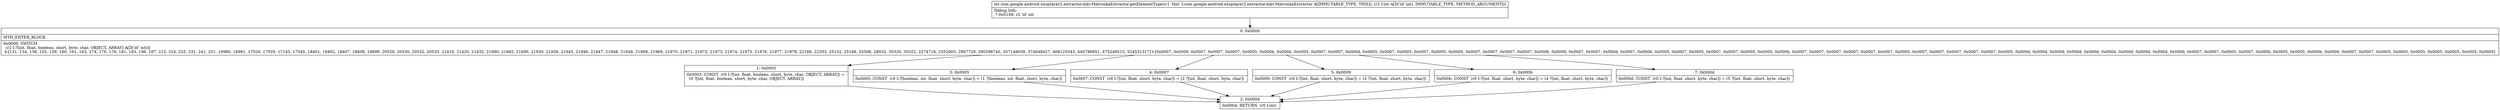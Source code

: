 digraph "CFG forcom.google.android.exoplayer2.extractor.mkv.MatroskaExtractor.getElementType(I)I" {
Node_0 [shape=record,label="{0\:\ 0x0000|MTH_ENTER_BLOCK\l|0x0000: SWITCH  \l  (r2 I:?[int, float, boolean, short, byte, char, OBJECT, ARRAY] A[D('id' int)])\l k:[131, 134, 136, 155, 159, 160, 161, 163, 174, 176, 179, 181, 183, 186, 187, 215, 224, 225, 231, 241, 251, 16980, 16981, 17026, 17029, 17143, 17545, 18401, 18402, 18407, 18408, 19899, 20529, 20530, 20532, 20533, 21419, 21420, 21432, 21680, 21682, 21690, 21930, 21936, 21945, 21946, 21947, 21948, 21949, 21968, 21969, 21970, 21971, 21972, 21973, 21974, 21975, 21976, 21977, 21978, 22186, 22203, 25152, 25188, 25506, 28032, 30320, 30322, 2274716, 2352003, 2807729, 290298740, 357149030, 374648427, 408125543, 440786851, 475249515, 524531317] t:[0x0007, 0x0009, 0x0007, 0x0007, 0x0007, 0x0005, 0x000b, 0x000b, 0x0005, 0x0007, 0x0007, 0x000d, 0x0005, 0x0007, 0x0005, 0x0007, 0x0005, 0x0005, 0x0007, 0x0007, 0x0007, 0x0007, 0x000b, 0x0009, 0x0007, 0x0007, 0x000d, 0x0007, 0x000b, 0x0005, 0x0007, 0x0005, 0x0007, 0x0007, 0x0005, 0x0005, 0x000b, 0x0007, 0x0007, 0x0007, 0x0007, 0x0007, 0x0007, 0x0005, 0x0007, 0x0007, 0x0007, 0x0007, 0x0007, 0x0005, 0x000d, 0x000d, 0x000d, 0x000d, 0x000d, 0x000d, 0x000d, 0x000d, 0x000d, 0x000d, 0x0007, 0x0007, 0x0005, 0x0007, 0x000b, 0x0005, 0x0005, 0x000b, 0x0009, 0x0007, 0x0007, 0x0005, 0x0005, 0x0005, 0x0005, 0x0005, 0x0005, 0x0005] \l}"];
Node_1 [shape=record,label="{1\:\ 0x0003|0x0003: CONST  (r0 I:?[int, float, boolean, short, byte, char, OBJECT, ARRAY]) = \l  (0 ?[int, float, boolean, short, byte, char, OBJECT, ARRAY])\l \l}"];
Node_2 [shape=record,label="{2\:\ 0x0004|0x0004: RETURN  (r0 I:int) \l}"];
Node_3 [shape=record,label="{3\:\ 0x0005|0x0005: CONST  (r0 I:?[boolean, int, float, short, byte, char]) = (1 ?[boolean, int, float, short, byte, char]) \l}"];
Node_4 [shape=record,label="{4\:\ 0x0007|0x0007: CONST  (r0 I:?[int, float, short, byte, char]) = (2 ?[int, float, short, byte, char]) \l}"];
Node_5 [shape=record,label="{5\:\ 0x0009|0x0009: CONST  (r0 I:?[int, float, short, byte, char]) = (3 ?[int, float, short, byte, char]) \l}"];
Node_6 [shape=record,label="{6\:\ 0x000b|0x000b: CONST  (r0 I:?[int, float, short, byte, char]) = (4 ?[int, float, short, byte, char]) \l}"];
Node_7 [shape=record,label="{7\:\ 0x000d|0x000d: CONST  (r0 I:?[int, float, short, byte, char]) = (5 ?[int, float, short, byte, char]) \l}"];
MethodNode[shape=record,label="{int com.google.android.exoplayer2.extractor.mkv.MatroskaExtractor.getElementType((r1 'this' I:com.google.android.exoplayer2.extractor.mkv.MatroskaExtractor A[IMMUTABLE_TYPE, THIS]), (r2 I:int A[D('id' int), IMMUTABLE_TYPE, METHOD_ARGUMENT]))  | Debug Info:\l  ?\-0x0149: r2 'id' int\l}"];
MethodNode -> Node_0;
Node_0 -> Node_1;
Node_0 -> Node_3;
Node_0 -> Node_4;
Node_0 -> Node_5;
Node_0 -> Node_6;
Node_0 -> Node_7;
Node_1 -> Node_2;
Node_3 -> Node_2;
Node_4 -> Node_2;
Node_5 -> Node_2;
Node_6 -> Node_2;
Node_7 -> Node_2;
}

